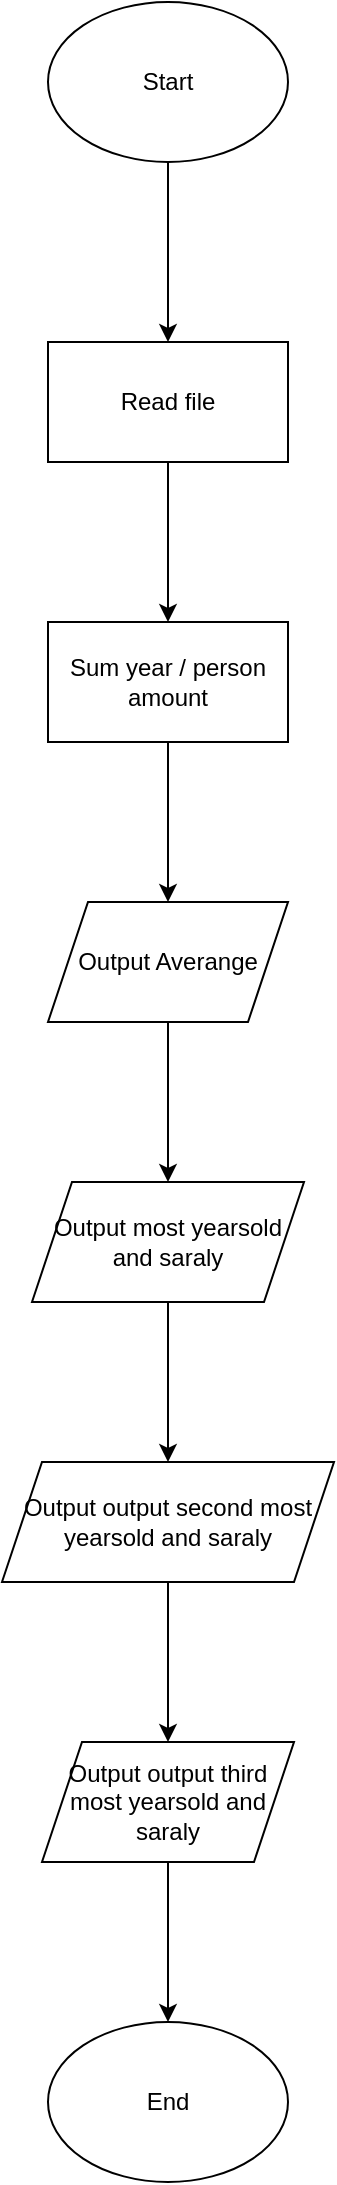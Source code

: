 <mxfile version="25.0.3">
  <diagram name="หน้า-1" id="hTtlX5oeV_Fy9SGrC4f2">
    <mxGraphModel dx="1050" dy="530" grid="1" gridSize="10" guides="1" tooltips="1" connect="1" arrows="1" fold="1" page="1" pageScale="1" pageWidth="827" pageHeight="1169" math="0" shadow="0">
      <root>
        <mxCell id="0" />
        <mxCell id="1" parent="0" />
        <mxCell id="0iIgj0EEAGeGkGra39Ap-3" value="" style="edgeStyle=orthogonalEdgeStyle;rounded=0;orthogonalLoop=1;jettySize=auto;html=1;" edge="1" parent="1" source="0iIgj0EEAGeGkGra39Ap-1" target="0iIgj0EEAGeGkGra39Ap-2">
          <mxGeometry relative="1" as="geometry" />
        </mxCell>
        <mxCell id="0iIgj0EEAGeGkGra39Ap-1" value="Start" style="ellipse;whiteSpace=wrap;html=1;" vertex="1" parent="1">
          <mxGeometry x="354" y="10" width="120" height="80" as="geometry" />
        </mxCell>
        <mxCell id="0iIgj0EEAGeGkGra39Ap-5" value="" style="edgeStyle=orthogonalEdgeStyle;rounded=0;orthogonalLoop=1;jettySize=auto;html=1;" edge="1" parent="1" source="0iIgj0EEAGeGkGra39Ap-2" target="0iIgj0EEAGeGkGra39Ap-4">
          <mxGeometry relative="1" as="geometry" />
        </mxCell>
        <mxCell id="0iIgj0EEAGeGkGra39Ap-2" value="Read file" style="whiteSpace=wrap;html=1;" vertex="1" parent="1">
          <mxGeometry x="354" y="180" width="120" height="60" as="geometry" />
        </mxCell>
        <mxCell id="0iIgj0EEAGeGkGra39Ap-7" value="" style="edgeStyle=orthogonalEdgeStyle;rounded=0;orthogonalLoop=1;jettySize=auto;html=1;" edge="1" parent="1" source="0iIgj0EEAGeGkGra39Ap-4" target="0iIgj0EEAGeGkGra39Ap-6">
          <mxGeometry relative="1" as="geometry" />
        </mxCell>
        <mxCell id="0iIgj0EEAGeGkGra39Ap-4" value="Sum year / person amount" style="whiteSpace=wrap;html=1;" vertex="1" parent="1">
          <mxGeometry x="354" y="320" width="120" height="60" as="geometry" />
        </mxCell>
        <mxCell id="0iIgj0EEAGeGkGra39Ap-9" value="" style="edgeStyle=orthogonalEdgeStyle;rounded=0;orthogonalLoop=1;jettySize=auto;html=1;" edge="1" parent="1" source="0iIgj0EEAGeGkGra39Ap-6" target="0iIgj0EEAGeGkGra39Ap-8">
          <mxGeometry relative="1" as="geometry" />
        </mxCell>
        <mxCell id="0iIgj0EEAGeGkGra39Ap-6" value="Output Averange" style="shape=parallelogram;perimeter=parallelogramPerimeter;whiteSpace=wrap;html=1;fixedSize=1;" vertex="1" parent="1">
          <mxGeometry x="354" y="460" width="120" height="60" as="geometry" />
        </mxCell>
        <mxCell id="0iIgj0EEAGeGkGra39Ap-11" value="" style="edgeStyle=orthogonalEdgeStyle;rounded=0;orthogonalLoop=1;jettySize=auto;html=1;" edge="1" parent="1" source="0iIgj0EEAGeGkGra39Ap-8" target="0iIgj0EEAGeGkGra39Ap-10">
          <mxGeometry relative="1" as="geometry" />
        </mxCell>
        <mxCell id="0iIgj0EEAGeGkGra39Ap-8" value="Output most yearsold and saraly" style="shape=parallelogram;perimeter=parallelogramPerimeter;whiteSpace=wrap;html=1;fixedSize=1;" vertex="1" parent="1">
          <mxGeometry x="346" y="600" width="136" height="60" as="geometry" />
        </mxCell>
        <mxCell id="0iIgj0EEAGeGkGra39Ap-13" value="" style="edgeStyle=orthogonalEdgeStyle;rounded=0;orthogonalLoop=1;jettySize=auto;html=1;" edge="1" parent="1" source="0iIgj0EEAGeGkGra39Ap-10" target="0iIgj0EEAGeGkGra39Ap-12">
          <mxGeometry relative="1" as="geometry" />
        </mxCell>
        <mxCell id="0iIgj0EEAGeGkGra39Ap-10" value="&lt;span style=&quot;text-align: left;&quot;&gt;Output output second most yearsold and saraly&lt;/span&gt;" style="shape=parallelogram;perimeter=parallelogramPerimeter;whiteSpace=wrap;html=1;fixedSize=1;" vertex="1" parent="1">
          <mxGeometry x="331" y="740" width="166" height="60" as="geometry" />
        </mxCell>
        <mxCell id="0iIgj0EEAGeGkGra39Ap-15" value="" style="edgeStyle=orthogonalEdgeStyle;rounded=0;orthogonalLoop=1;jettySize=auto;html=1;" edge="1" parent="1" source="0iIgj0EEAGeGkGra39Ap-12" target="0iIgj0EEAGeGkGra39Ap-14">
          <mxGeometry relative="1" as="geometry" />
        </mxCell>
        <mxCell id="0iIgj0EEAGeGkGra39Ap-12" value="&lt;span style=&quot;text-align: left;&quot;&gt;Output output third most yearsold and saraly&lt;/span&gt;" style="shape=parallelogram;perimeter=parallelogramPerimeter;whiteSpace=wrap;html=1;fixedSize=1;" vertex="1" parent="1">
          <mxGeometry x="351" y="880" width="126" height="60" as="geometry" />
        </mxCell>
        <mxCell id="0iIgj0EEAGeGkGra39Ap-14" value="End" style="ellipse;whiteSpace=wrap;html=1;" vertex="1" parent="1">
          <mxGeometry x="354" y="1020" width="120" height="80" as="geometry" />
        </mxCell>
      </root>
    </mxGraphModel>
  </diagram>
</mxfile>
